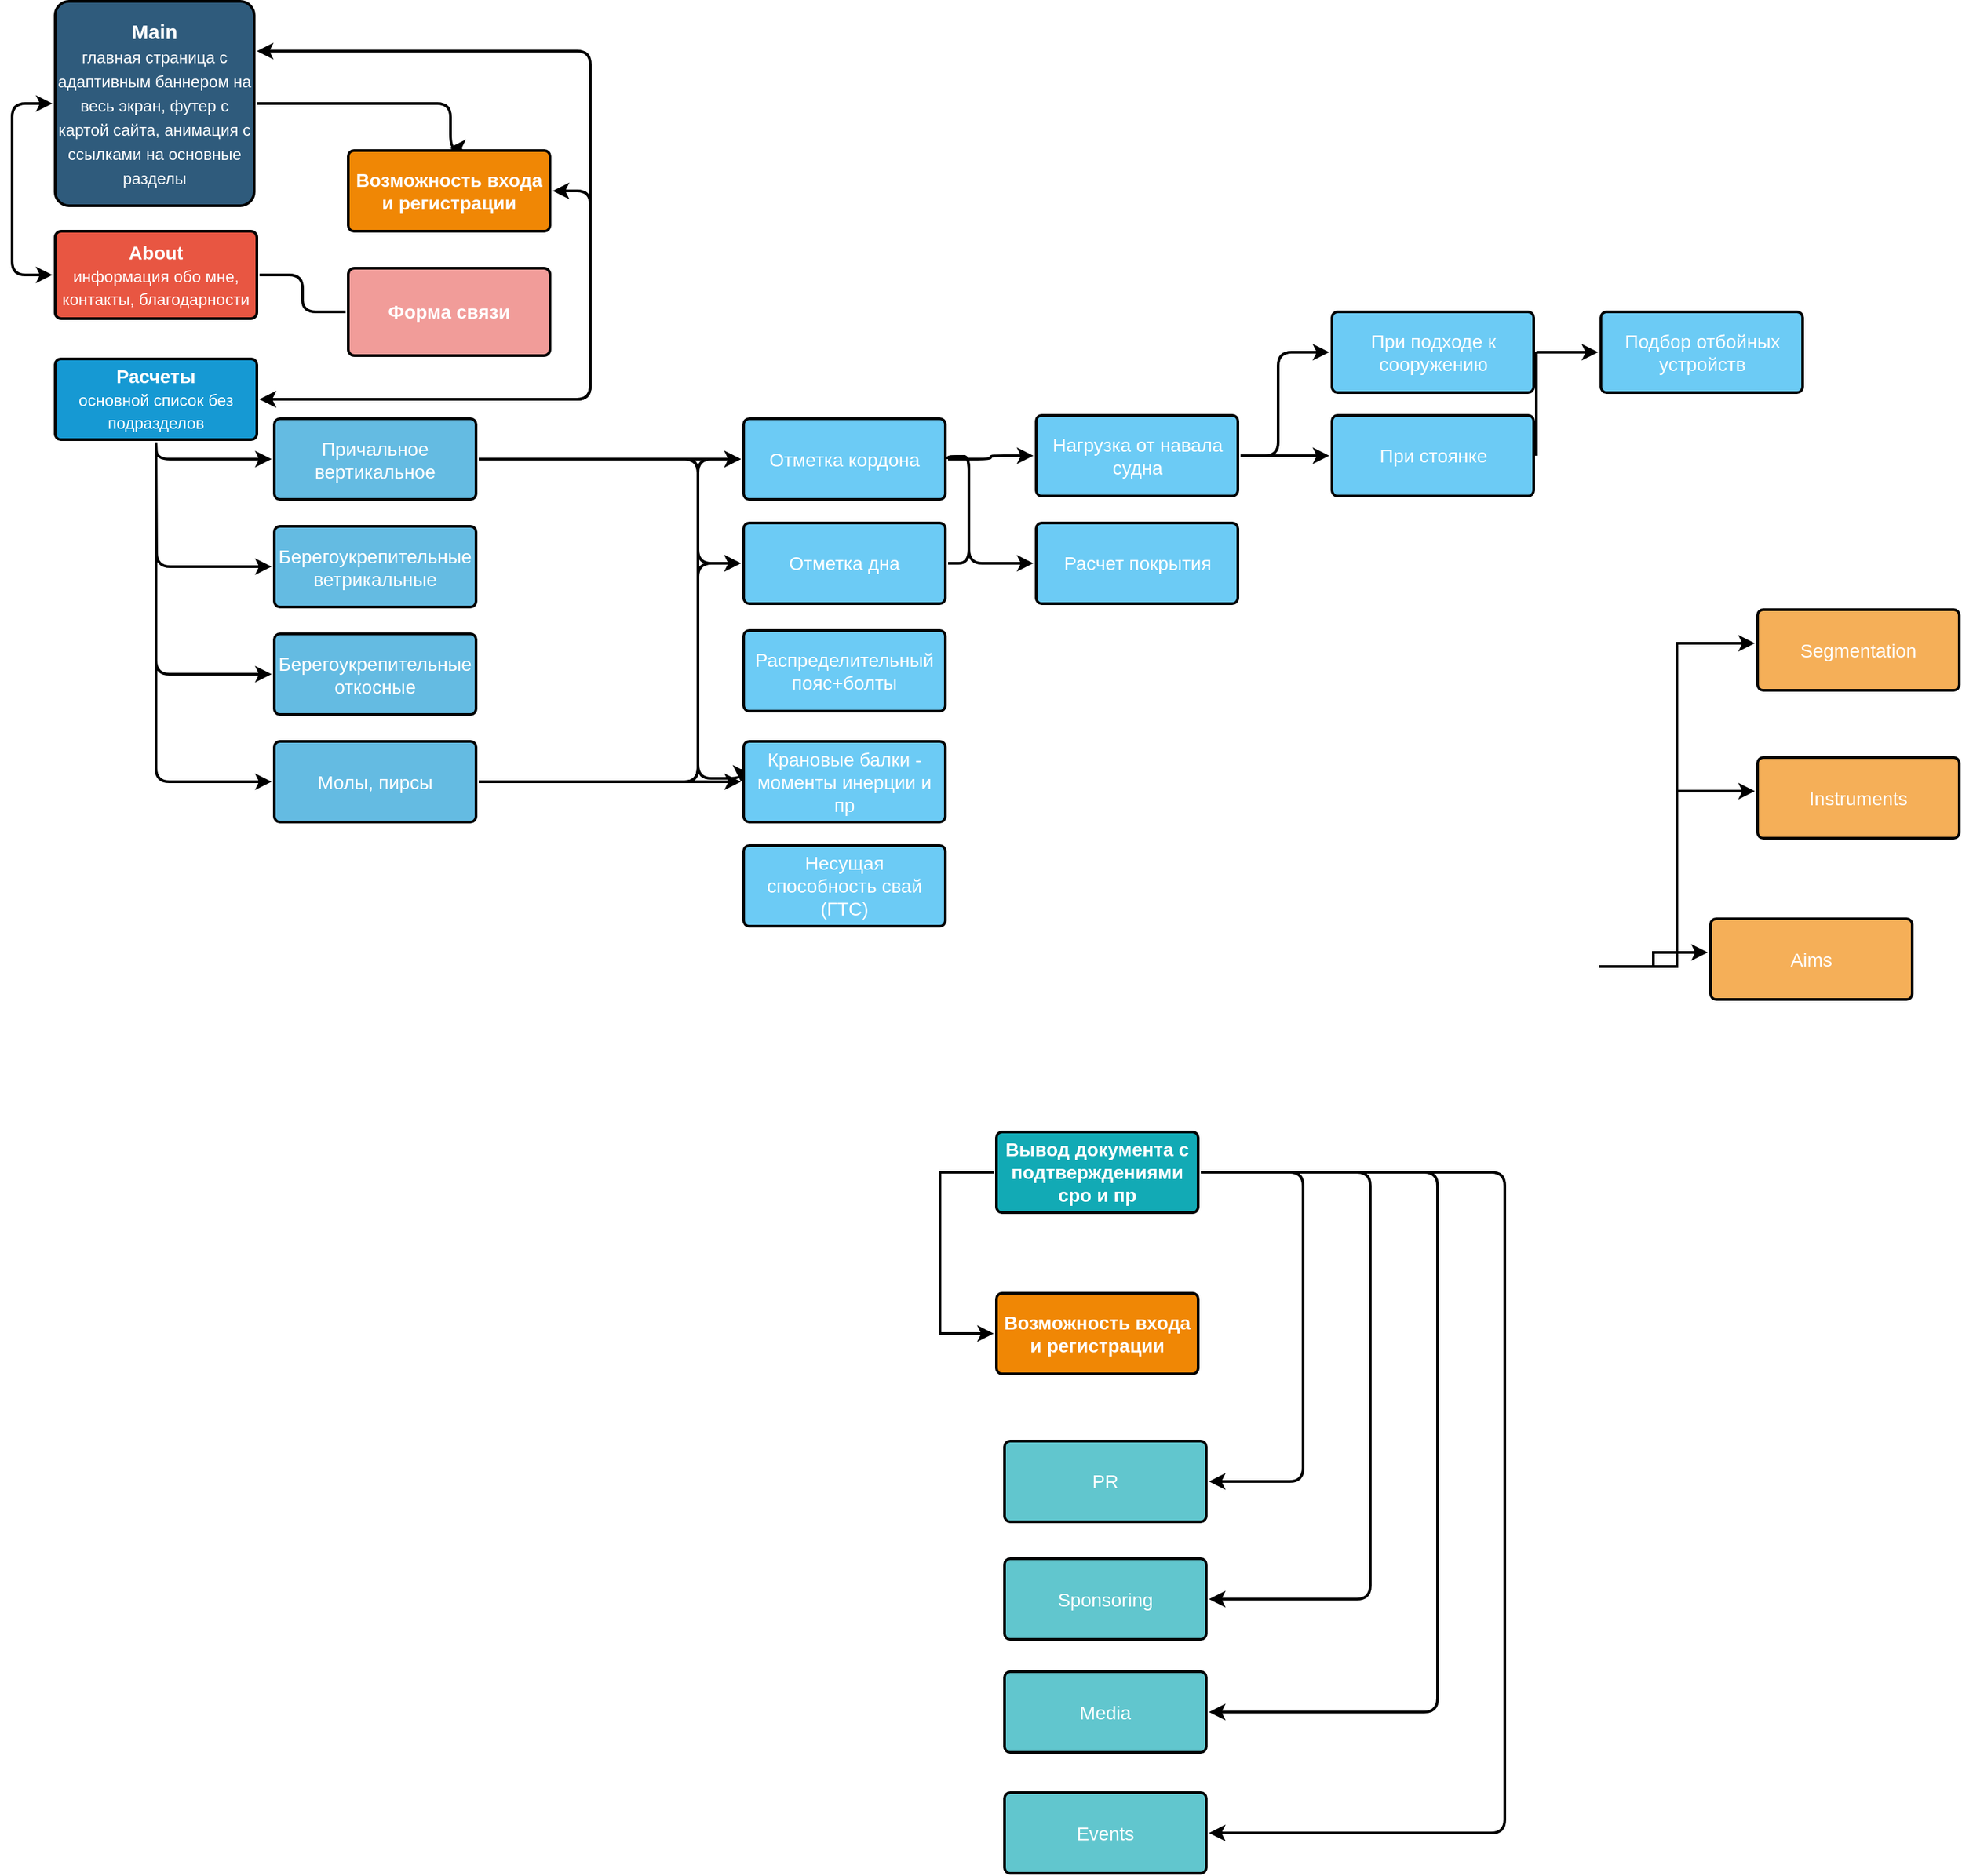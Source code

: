 <mxfile version="11.0.8" type="github"><diagram id="6a731a19-8d31-9384-78a2-239565b7b9f0" name="Page-1"><mxGraphModel dx="1563" dy="1079" grid="1" gridSize="10" guides="1" tooltips="1" connect="1" arrows="1" fold="1" page="1" pageScale="1" pageWidth="1169" pageHeight="827" background="#ffffff" math="0" shadow="0"><root><mxCell id="0"/><mxCell id="1" parent="0"/><mxCell id="1748" value="" style="edgeStyle=elbowEdgeStyle;rounded=1;jumpStyle=none;html=1;shadow=0;labelBackgroundColor=none;startArrow=classic;startFill=1;endArrow=classic;endFill=1;jettySize=auto;orthogonalLoop=1;strokeColor=#000000;strokeWidth=2;fontFamily=Helvetica;fontSize=16;fontColor=#23445D;spacing=5;entryX=0;entryY=0.5;entryDx=0;entryDy=0;exitX=0;exitY=0.5;exitDx=0;exitDy=0;" parent="1" source="1749" target="1753" edge="1"><mxGeometry relative="1" as="geometry"><mxPoint x="113.5" y="136" as="sourcePoint"/><Array as="points"><mxPoint x="40" y="160"/><mxPoint x="33.5" y="176"/></Array></mxGeometry></mxCell><mxCell id="V0S4Sb7-uBsaVgJkaVNg-1789" style="edgeStyle=elbowEdgeStyle;rounded=0;jumpStyle=none;orthogonalLoop=1;jettySize=auto;html=1;entryX=0;entryY=0.5;entryDx=0;entryDy=0;endArrow=classic;endFill=1;strokeColor=#000000;strokeWidth=2;fontSize=14;exitX=0;exitY=0.5;exitDx=0;exitDy=0;" parent="1" source="1771" target="1764" edge="1"><mxGeometry relative="1" as="geometry"><mxPoint x="770" y="800" as="sourcePoint"/><Array as="points"><mxPoint x="730" y="830"/><mxPoint x="730" y="840"/><mxPoint x="730" y="720"/><mxPoint x="730" y="800"/><mxPoint x="730" y="720"/><mxPoint x="730" y="670"/></Array></mxGeometry></mxCell><mxCell id="prWOM2Fcv-6kMDtfhxvp-1800" style="edgeStyle=orthogonalEdgeStyle;rounded=1;orthogonalLoop=1;jettySize=auto;html=1;exitX=1;exitY=0.5;exitDx=0;exitDy=0;entryX=0.5;entryY=0;entryDx=0;entryDy=0;endArrow=classic;endFill=1;strokeWidth=2;" edge="1" parent="1" source="1749" target="prWOM2Fcv-6kMDtfhxvp-1799"><mxGeometry relative="1" as="geometry"><Array as="points"><mxPoint x="366" y="95"/></Array></mxGeometry></mxCell><mxCell id="1749" value="Main&lt;br style=&quot;font-size: 15px&quot;&gt;&lt;span style=&quot;font-size: 12px ; font-weight: 400&quot;&gt;главная страница с адаптивным баннером на весь экран, футер с картой сайта, анимация с ссылками&amp;nbsp;на основные разделы&lt;/span&gt;" style="rounded=1;whiteSpace=wrap;html=1;shadow=0;labelBackgroundColor=none;strokeColor=#000000;strokeWidth=2;fillColor=#2F5B7C;fontFamily=Helvetica;fontSize=15;fontColor=#FFFFFF;align=center;fontStyle=1;spacing=0;arcSize=7;perimeterSpacing=2;" parent="1" vertex="1"><mxGeometry x="72" y="19" width="148" height="152" as="geometry"/></mxCell><mxCell id="V0S4Sb7-uBsaVgJkaVNg-1784" value="" style="edgeStyle=elbowEdgeStyle;rounded=1;orthogonalLoop=1;jettySize=auto;html=1;strokeColor=#000000;strokeWidth=2;fontSize=14;endArrow=none;endFill=0;" parent="1" source="1753" target="V0S4Sb7-uBsaVgJkaVNg-1783" edge="1"><mxGeometry relative="1" as="geometry"/></mxCell><mxCell id="1753" value="About&lt;br&gt;&lt;span style=&quot;font-size: 12px ; font-weight: 400&quot;&gt;информация обо мне, контакты, благодарности&lt;/span&gt;" style="rounded=1;whiteSpace=wrap;html=1;shadow=0;labelBackgroundColor=none;strokeColor=#000000;strokeWidth=2;fillColor=#e85642;fontFamily=Helvetica;fontSize=14;fontColor=#FFFFFF;align=center;spacing=5;fontStyle=1;arcSize=7;perimeterSpacing=2;" parent="1" vertex="1"><mxGeometry x="72" y="190" width="150" height="65" as="geometry"/></mxCell><mxCell id="V0S4Sb7-uBsaVgJkaVNg-1783" value="Форма связи" style="rounded=1;whiteSpace=wrap;html=1;shadow=0;labelBackgroundColor=none;strokeColor=#000000;strokeWidth=2;fillColor=#F19C99;fontFamily=Helvetica;fontSize=14;fontColor=#FFFFFF;align=center;spacing=5;fontStyle=1;arcSize=7;perimeterSpacing=2;" parent="1" vertex="1"><mxGeometry x="290" y="217.5" width="150" height="65" as="geometry"/></mxCell><mxCell id="1757" value="" style="edgeStyle=elbowEdgeStyle;jumpStyle=none;html=1;shadow=0;labelBackgroundColor=none;startArrow=none;startFill=0;endArrow=classic;endFill=1;jettySize=auto;orthogonalLoop=1;strokeColor=#000000;strokeWidth=2;fontFamily=Helvetica;fontSize=14;fontColor=#FFFFFF;spacing=5;exitX=0.5;exitY=1;exitDx=0;exitDy=0;entryX=0;entryY=0.5;entryDx=0;entryDy=0;rounded=1;" parent="1" source="1760" target="1763" edge="1"><mxGeometry relative="1" as="geometry"><Array as="points"><mxPoint x="147" y="449"/><mxPoint x="413.5" y="456"/></Array></mxGeometry></mxCell><mxCell id="1758" value="" style="edgeStyle=elbowEdgeStyle;jumpStyle=none;html=1;shadow=0;labelBackgroundColor=none;startArrow=none;startFill=0;endArrow=classic;endFill=1;jettySize=auto;orthogonalLoop=1;strokeColor=#000000;strokeWidth=2;fontFamily=Helvetica;fontSize=14;fontColor=#FFFFFF;spacing=5;entryX=0;entryY=0.5;entryDx=0;entryDy=0;exitX=0.5;exitY=1;exitDx=0;exitDy=0;rounded=1;" parent="1" source="1760" target="1762" edge="1"><mxGeometry relative="1" as="geometry"><Array as="points"><mxPoint x="147.5" y="446"/></Array></mxGeometry></mxCell><mxCell id="1759" value="" style="edgeStyle=elbowEdgeStyle;jumpStyle=none;html=1;shadow=0;labelBackgroundColor=none;startArrow=none;startFill=0;endArrow=classic;endFill=1;jettySize=auto;orthogonalLoop=1;strokeColor=#000000;strokeWidth=2;fontFamily=Helvetica;fontSize=14;fontColor=#FFFFFF;spacing=5;exitX=0.5;exitY=1;exitDx=0;exitDy=0;entryX=0;entryY=0.5;entryDx=0;entryDy=0;rounded=1;" parent="1" source="1760" target="1761" edge="1"><mxGeometry relative="1" as="geometry"><Array as="points"><mxPoint x="147.5" y="360"/><mxPoint x="243.5" y="366"/><mxPoint x="203.5" y="396"/><mxPoint x="223.5" y="396"/><mxPoint x="233.5" y="396"/><mxPoint x="273.5" y="356"/></Array></mxGeometry></mxCell><mxCell id="V0S4Sb7-uBsaVgJkaVNg-1788" style="edgeStyle=elbowEdgeStyle;rounded=1;jumpStyle=none;orthogonalLoop=1;jettySize=auto;html=1;exitX=1;exitY=0.5;exitDx=0;exitDy=0;entryX=1;entryY=0.25;entryDx=0;entryDy=0;endArrow=classic;endFill=1;strokeColor=#000000;strokeWidth=2;fontSize=14;startArrow=classic;startFill=1;" parent="1" source="1760" target="1749" edge="1"><mxGeometry relative="1" as="geometry"><Array as="points"><mxPoint x="470" y="160"/><mxPoint x="520" y="70"/><mxPoint x="520" y="250"/><mxPoint x="293.5" y="266"/></Array></mxGeometry></mxCell><mxCell id="prWOM2Fcv-6kMDtfhxvp-1784" style="edgeStyle=orthogonalEdgeStyle;orthogonalLoop=1;jettySize=auto;html=1;exitX=0.5;exitY=1;exitDx=0;exitDy=0;entryX=0;entryY=0.5;entryDx=0;entryDy=0;endArrow=classic;endFill=1;strokeWidth=2;rounded=1;" edge="1" parent="1" source="1760" target="prWOM2Fcv-6kMDtfhxvp-1779"><mxGeometry relative="1" as="geometry"><Array as="points"><mxPoint x="147" y="599"/></Array></mxGeometry></mxCell><mxCell id="1760" value="Расчеты&lt;br&gt;&lt;font style=&quot;font-size: 12px ; font-weight: normal&quot;&gt;основной список без подразделов&lt;/font&gt;" style="rounded=1;whiteSpace=wrap;html=1;shadow=0;labelBackgroundColor=none;strokeColor=#000000;strokeWidth=2;fillColor=#1699d3;fontFamily=Helvetica;fontSize=14;fontColor=#FFFFFF;align=center;spacing=5;fontStyle=1;arcSize=7;perimeterSpacing=2;" parent="1" vertex="1"><mxGeometry x="72" y="285" width="150" height="60" as="geometry"/></mxCell><mxCell id="prWOM2Fcv-6kMDtfhxvp-1812" style="edgeStyle=orthogonalEdgeStyle;rounded=1;comic=0;orthogonalLoop=1;jettySize=auto;html=1;exitX=1;exitY=0.5;exitDx=0;exitDy=0;entryX=0;entryY=0.5;entryDx=0;entryDy=0;startArrow=none;startFill=0;sourcePerimeterSpacing=0;endArrow=classic;endFill=1;strokeWidth=2;" edge="1" parent="1" source="1761" target="V0S4Sb7-uBsaVgJkaVNg-1811"><mxGeometry relative="1" as="geometry"/></mxCell><mxCell id="prWOM2Fcv-6kMDtfhxvp-1813" style="edgeStyle=orthogonalEdgeStyle;rounded=1;comic=0;orthogonalLoop=1;jettySize=auto;html=1;exitX=1;exitY=0.5;exitDx=0;exitDy=0;entryX=0;entryY=0.5;entryDx=0;entryDy=0;startArrow=none;startFill=0;sourcePerimeterSpacing=0;endArrow=classic;endFill=1;strokeWidth=2;" edge="1" parent="1" source="1761" target="V0S4Sb7-uBsaVgJkaVNg-1797"><mxGeometry relative="1" as="geometry"><Array as="points"><mxPoint x="550" y="360"/><mxPoint x="550" y="437"/></Array></mxGeometry></mxCell><mxCell id="prWOM2Fcv-6kMDtfhxvp-1816" style="edgeStyle=orthogonalEdgeStyle;rounded=1;comic=0;orthogonalLoop=1;jettySize=auto;html=1;exitX=1;exitY=0.5;exitDx=0;exitDy=0;entryX=0;entryY=0.5;entryDx=0;entryDy=0;startArrow=none;startFill=0;sourcePerimeterSpacing=0;endArrow=classic;endFill=1;strokeWidth=2;" edge="1" parent="1" source="1761" target="prWOM2Fcv-6kMDtfhxvp-1806"><mxGeometry relative="1" as="geometry"><Array as="points"><mxPoint x="550" y="360"/><mxPoint x="550" y="597"/></Array></mxGeometry></mxCell><mxCell id="1761" value="Причальное вертикальное" style="rounded=1;whiteSpace=wrap;html=1;shadow=0;labelBackgroundColor=none;strokeColor=#000000;strokeWidth=2;fillColor=#64bbe2;fontFamily=Helvetica;fontSize=14;fontColor=#FFFFFF;align=center;spacing=5;arcSize=7;perimeterSpacing=2;" parent="1" vertex="1"><mxGeometry x="235" y="329.5" width="150" height="60" as="geometry"/></mxCell><mxCell id="V0S4Sb7-uBsaVgJkaVNg-1797" value="Отметка дна" style="rounded=1;whiteSpace=wrap;html=1;shadow=0;labelBackgroundColor=none;strokeColor=#000000;strokeWidth=2;fillColor=#6CCBF5;fontFamily=Helvetica;fontSize=14;fontColor=#FFFFFF;align=center;spacing=5;arcSize=7;perimeterSpacing=2;" parent="1" vertex="1"><mxGeometry x="584" y="407" width="150" height="60" as="geometry"/></mxCell><mxCell id="prWOM2Fcv-6kMDtfhxvp-1804" value="Распределительный пояс+болты" style="rounded=1;whiteSpace=wrap;html=1;shadow=0;labelBackgroundColor=none;strokeColor=#000000;strokeWidth=2;fillColor=#6CCBF5;fontFamily=Helvetica;fontSize=14;fontColor=#FFFFFF;align=center;spacing=5;arcSize=7;perimeterSpacing=2;" vertex="1" parent="1"><mxGeometry x="584" y="487" width="150" height="60" as="geometry"/></mxCell><mxCell id="prWOM2Fcv-6kMDtfhxvp-1785" style="edgeStyle=orthogonalEdgeStyle;rounded=1;orthogonalLoop=1;jettySize=auto;html=1;exitX=1;exitY=0.5;exitDx=0;exitDy=0;entryX=1;entryY=0.5;entryDx=0;entryDy=0;endArrow=none;endFill=0;strokeWidth=2;" edge="1" parent="1" source="V0S4Sb7-uBsaVgJkaVNg-1811" target="V0S4Sb7-uBsaVgJkaVNg-1797"><mxGeometry relative="1" as="geometry"><Array as="points"><mxPoint x="751.5" y="357.5"/><mxPoint x="751.5" y="437.5"/></Array></mxGeometry></mxCell><mxCell id="prWOM2Fcv-6kMDtfhxvp-1788" style="edgeStyle=orthogonalEdgeStyle;rounded=1;orthogonalLoop=1;jettySize=auto;html=1;exitX=1;exitY=0.5;exitDx=0;exitDy=0;entryX=0;entryY=0.5;entryDx=0;entryDy=0;endArrow=classic;endFill=1;strokeWidth=2;" edge="1" parent="1" source="V0S4Sb7-uBsaVgJkaVNg-1811" target="prWOM2Fcv-6kMDtfhxvp-1786"><mxGeometry relative="1" as="geometry"/></mxCell><mxCell id="prWOM2Fcv-6kMDtfhxvp-1789" style="edgeStyle=orthogonalEdgeStyle;rounded=1;orthogonalLoop=1;jettySize=auto;html=1;exitX=1;exitY=0.5;exitDx=0;exitDy=0;entryX=0;entryY=0.5;entryDx=0;entryDy=0;endArrow=classic;endFill=1;strokeWidth=2;" edge="1" parent="1" source="V0S4Sb7-uBsaVgJkaVNg-1811" target="prWOM2Fcv-6kMDtfhxvp-1787"><mxGeometry relative="1" as="geometry"><Array as="points"><mxPoint x="751.5" y="357.5"/><mxPoint x="751.5" y="437.5"/></Array></mxGeometry></mxCell><mxCell id="V0S4Sb7-uBsaVgJkaVNg-1811" value="Отметка кордона" style="rounded=1;whiteSpace=wrap;html=1;shadow=0;labelBackgroundColor=none;strokeColor=#000000;strokeWidth=2;fillColor=#6CCBF5;fontFamily=Helvetica;fontSize=14;fontColor=#FFFFFF;align=center;spacing=5;arcSize=7;perimeterSpacing=2;" parent="1" vertex="1"><mxGeometry x="584" y="329.5" width="150" height="60" as="geometry"/></mxCell><mxCell id="1762" value="Берегоукрепительные ветрикальные" style="rounded=1;whiteSpace=wrap;html=1;shadow=0;labelBackgroundColor=none;strokeColor=#000000;strokeWidth=2;fillColor=#64bbe2;fontFamily=Helvetica;fontSize=14;fontColor=#FFFFFF;align=center;spacing=5;arcSize=7;perimeterSpacing=2;" parent="1" vertex="1"><mxGeometry x="235" y="409.5" width="150" height="60" as="geometry"/></mxCell><mxCell id="1763" value="Берегоукрепительные откосные" style="rounded=1;whiteSpace=wrap;html=1;shadow=0;labelBackgroundColor=none;strokeColor=#000000;strokeWidth=2;fillColor=#64bbe2;fontFamily=Helvetica;fontSize=14;fontColor=#FFFFFF;align=center;spacing=5;arcSize=7;perimeterSpacing=2;" parent="1" vertex="1"><mxGeometry x="235" y="489.5" width="150" height="60" as="geometry"/></mxCell><mxCell id="prWOM2Fcv-6kMDtfhxvp-1814" style="edgeStyle=orthogonalEdgeStyle;rounded=1;comic=0;orthogonalLoop=1;jettySize=auto;html=1;exitX=1;exitY=0.5;exitDx=0;exitDy=0;entryX=0;entryY=0.5;entryDx=0;entryDy=0;startArrow=none;startFill=0;sourcePerimeterSpacing=0;endArrow=classic;endFill=1;strokeWidth=2;" edge="1" parent="1" source="prWOM2Fcv-6kMDtfhxvp-1779" target="V0S4Sb7-uBsaVgJkaVNg-1797"><mxGeometry relative="1" as="geometry"><Array as="points"><mxPoint x="550" y="600"/><mxPoint x="550" y="437"/></Array></mxGeometry></mxCell><mxCell id="prWOM2Fcv-6kMDtfhxvp-1815" style="edgeStyle=orthogonalEdgeStyle;rounded=1;comic=0;orthogonalLoop=1;jettySize=auto;html=1;exitX=1;exitY=0.5;exitDx=0;exitDy=0;entryX=0;entryY=0.5;entryDx=0;entryDy=0;startArrow=none;startFill=0;sourcePerimeterSpacing=0;endArrow=classic;endFill=1;strokeWidth=2;" edge="1" parent="1" source="prWOM2Fcv-6kMDtfhxvp-1779" target="V0S4Sb7-uBsaVgJkaVNg-1811"><mxGeometry relative="1" as="geometry"><Array as="points"><mxPoint x="550" y="600"/><mxPoint x="550" y="360"/></Array></mxGeometry></mxCell><mxCell id="prWOM2Fcv-6kMDtfhxvp-1817" style="edgeStyle=orthogonalEdgeStyle;rounded=1;comic=0;orthogonalLoop=1;jettySize=auto;html=1;exitX=1;exitY=0.5;exitDx=0;exitDy=0;entryX=0;entryY=0.5;entryDx=0;entryDy=0;startArrow=none;startFill=0;sourcePerimeterSpacing=0;endArrow=classic;endFill=1;strokeWidth=2;" edge="1" parent="1" source="prWOM2Fcv-6kMDtfhxvp-1779" target="prWOM2Fcv-6kMDtfhxvp-1806"><mxGeometry relative="1" as="geometry"/></mxCell><mxCell id="prWOM2Fcv-6kMDtfhxvp-1779" value="Молы, пирсы" style="rounded=1;whiteSpace=wrap;html=1;shadow=0;labelBackgroundColor=none;strokeColor=#000000;strokeWidth=2;fillColor=#64bbe2;fontFamily=Helvetica;fontSize=14;fontColor=#FFFFFF;align=center;spacing=5;arcSize=7;perimeterSpacing=2;" vertex="1" parent="1"><mxGeometry x="235" y="569.5" width="150" height="60" as="geometry"/></mxCell><mxCell id="1764" value="Возможность входа и регистрации" style="rounded=1;whiteSpace=wrap;html=1;shadow=0;labelBackgroundColor=none;strokeColor=#000000;strokeWidth=2;fillColor=#F08705;fontFamily=Helvetica;fontSize=14;fontColor=#FFFFFF;align=center;spacing=5;fontStyle=1;arcSize=7;perimeterSpacing=2;" parent="1" vertex="1"><mxGeometry x="772" y="980" width="150" height="60" as="geometry"/></mxCell><mxCell id="1765" value="Aims&lt;br&gt;" style="rounded=1;whiteSpace=wrap;html=1;shadow=0;labelBackgroundColor=none;strokeColor=#000000;strokeWidth=2;fillColor=#f5af58;fontFamily=Helvetica;fontSize=14;fontColor=#FFFFFF;align=center;spacing=5;arcSize=7;perimeterSpacing=2;" parent="1" vertex="1"><mxGeometry x="1303" y="701.5" width="150" height="60" as="geometry"/></mxCell><mxCell id="1766" value="" style="edgeStyle=elbowEdgeStyle;rounded=0;jumpStyle=none;html=1;shadow=0;labelBackgroundColor=none;startArrow=none;startFill=0;endArrow=classic;endFill=1;jettySize=auto;orthogonalLoop=1;strokeColor=#000000;strokeWidth=2;fontFamily=Helvetica;fontSize=14;fontColor=#FFFFFF;spacing=5;" parent="1" edge="1"><mxGeometry relative="1" as="geometry"><mxPoint x="1220" y="737" as="sourcePoint"/><mxPoint x="1301" y="726.5" as="targetPoint"/></mxGeometry></mxCell><mxCell id="1767" value="Instruments" style="rounded=1;whiteSpace=wrap;html=1;shadow=0;labelBackgroundColor=none;strokeColor=#000000;strokeWidth=2;fillColor=#f5af58;fontFamily=Helvetica;fontSize=14;fontColor=#FFFFFF;align=center;spacing=5;arcSize=7;perimeterSpacing=2;" parent="1" vertex="1"><mxGeometry x="1338" y="581.5" width="150" height="60" as="geometry"/></mxCell><mxCell id="1768" value="" style="edgeStyle=elbowEdgeStyle;rounded=0;jumpStyle=none;html=1;shadow=0;labelBackgroundColor=none;startArrow=none;startFill=0;endArrow=classic;endFill=1;jettySize=auto;orthogonalLoop=1;strokeColor=#000000;strokeWidth=2;fontFamily=Helvetica;fontSize=14;fontColor=#FFFFFF;spacing=5;" parent="1" edge="1"><mxGeometry relative="1" as="geometry"><mxPoint x="1220" y="737" as="sourcePoint"/><mxPoint x="1336" y="606.5" as="targetPoint"/></mxGeometry></mxCell><mxCell id="1769" value="Segmentation" style="rounded=1;whiteSpace=wrap;html=1;shadow=0;labelBackgroundColor=none;strokeColor=#000000;strokeWidth=2;fillColor=#f5af58;fontFamily=Helvetica;fontSize=14;fontColor=#FFFFFF;align=center;spacing=5;arcSize=7;perimeterSpacing=2;" parent="1" vertex="1"><mxGeometry x="1338" y="471.5" width="150" height="60" as="geometry"/></mxCell><mxCell id="1770" value="" style="edgeStyle=elbowEdgeStyle;rounded=0;jumpStyle=none;html=1;shadow=0;labelBackgroundColor=none;startArrow=none;startFill=0;endArrow=classic;endFill=1;jettySize=auto;orthogonalLoop=1;strokeColor=#000000;strokeWidth=2;fontFamily=Helvetica;fontSize=14;fontColor=#FFFFFF;spacing=5;" parent="1" edge="1"><mxGeometry relative="1" as="geometry"><mxPoint x="1220" y="737" as="sourcePoint"/><mxPoint x="1336" y="496.5" as="targetPoint"/></mxGeometry></mxCell><mxCell id="1771" value="Вывод документа с подтверждениями сро и пр" style="rounded=1;whiteSpace=wrap;html=1;shadow=0;labelBackgroundColor=none;strokeColor=#000000;strokeWidth=2;fillColor=#12aab5;fontFamily=Helvetica;fontSize=14;fontColor=#FFFFFF;align=center;spacing=5;fontStyle=1;arcSize=7;perimeterSpacing=2;" parent="1" vertex="1"><mxGeometry x="772" y="860.0" width="150" height="60" as="geometry"/></mxCell><mxCell id="1772" value="Events" style="rounded=1;whiteSpace=wrap;html=1;shadow=0;labelBackgroundColor=none;strokeColor=#000000;strokeWidth=2;fillColor=#61c6ce;fontFamily=Helvetica;fontSize=14;fontColor=#FFFFFF;align=center;spacing=5;fontStyle=0;arcSize=7;perimeterSpacing=2;" parent="1" vertex="1"><mxGeometry x="778" y="1351.5" width="150" height="60" as="geometry"/></mxCell><mxCell id="1773" value="" style="edgeStyle=elbowEdgeStyle;rounded=1;jumpStyle=none;html=1;shadow=0;labelBackgroundColor=none;startArrow=none;startFill=0;jettySize=auto;orthogonalLoop=1;strokeColor=#000000;strokeWidth=2;fontFamily=Helvetica;fontSize=14;fontColor=#FFFFFF;spacing=5;fontStyle=1;fillColor=#b0e3e6;" parent="1" source="1771" target="1772" edge="1"><mxGeometry relative="1" as="geometry"><Array as="points"><mxPoint x="1150" y="850"/><mxPoint x="1140" y="870"/></Array></mxGeometry></mxCell><mxCell id="1774" value="Media" style="rounded=1;whiteSpace=wrap;html=1;shadow=0;labelBackgroundColor=none;strokeColor=#000000;strokeWidth=2;fillColor=#61c6ce;fontFamily=Helvetica;fontSize=14;fontColor=#FFFFFF;align=center;spacing=5;fontStyle=0;arcSize=7;perimeterSpacing=2;" parent="1" vertex="1"><mxGeometry x="778" y="1261.5" width="150" height="60" as="geometry"/></mxCell><mxCell id="1775" value="" style="edgeStyle=elbowEdgeStyle;rounded=1;jumpStyle=none;html=1;shadow=0;labelBackgroundColor=none;startArrow=none;startFill=0;jettySize=auto;orthogonalLoop=1;strokeColor=#000000;strokeWidth=2;fontFamily=Helvetica;fontSize=14;fontColor=#FFFFFF;spacing=5;fontStyle=1;fillColor=#b0e3e6;" parent="1" source="1771" target="1774" edge="1"><mxGeometry relative="1" as="geometry"><Array as="points"><mxPoint x="1100" y="840"/><mxPoint x="1110" y="880"/><mxPoint x="1443.5" y="863"/></Array></mxGeometry></mxCell><mxCell id="1776" value="Sponsoring" style="rounded=1;whiteSpace=wrap;html=1;shadow=0;labelBackgroundColor=none;strokeColor=#000000;strokeWidth=2;fillColor=#61c6ce;fontFamily=Helvetica;fontSize=14;fontColor=#FFFFFF;align=center;spacing=5;fontStyle=0;arcSize=7;perimeterSpacing=2;" parent="1" vertex="1"><mxGeometry x="778" y="1177.5" width="150" height="60" as="geometry"/></mxCell><mxCell id="1777" value="" style="edgeStyle=elbowEdgeStyle;rounded=1;jumpStyle=none;html=1;shadow=0;labelBackgroundColor=none;startArrow=none;startFill=0;jettySize=auto;orthogonalLoop=1;strokeColor=#000000;strokeWidth=2;fontFamily=Helvetica;fontSize=14;fontColor=#FFFFFF;spacing=5;fontStyle=1;fillColor=#b0e3e6;exitX=1;exitY=0.5;exitDx=0;exitDy=0;" parent="1" source="1771" target="1776" edge="1"><mxGeometry relative="1" as="geometry"><Array as="points"><mxPoint x="1050" y="920"/><mxPoint x="1443.5" y="807"/></Array></mxGeometry></mxCell><mxCell id="1778" value="PR" style="rounded=1;whiteSpace=wrap;html=1;shadow=0;labelBackgroundColor=none;strokeColor=#000000;strokeWidth=2;fillColor=#61c6ce;fontFamily=Helvetica;fontSize=14;fontColor=#FFFFFF;align=center;spacing=5;fontStyle=0;arcSize=7;perimeterSpacing=2;" parent="1" vertex="1"><mxGeometry x="778" y="1090" width="150" height="60" as="geometry"/></mxCell><mxCell id="1779" value="" style="edgeStyle=elbowEdgeStyle;rounded=1;jumpStyle=none;html=1;shadow=0;labelBackgroundColor=none;startArrow=none;startFill=0;jettySize=auto;orthogonalLoop=1;strokeColor=#000000;strokeWidth=2;fontFamily=Helvetica;fontSize=14;fontColor=#FFFFFF;spacing=5;fontStyle=1;fillColor=#b0e3e6;exitX=1;exitY=0.5;exitDx=0;exitDy=0;" parent="1" source="1771" target="1778" edge="1"><mxGeometry relative="1" as="geometry"><Array as="points"><mxPoint x="1000" y="880"/><mxPoint x="1273.5" y="807"/><mxPoint x="1443.5" y="777"/></Array></mxGeometry></mxCell><mxCell id="prWOM2Fcv-6kMDtfhxvp-1792" style="edgeStyle=orthogonalEdgeStyle;rounded=1;orthogonalLoop=1;jettySize=auto;html=1;exitX=1;exitY=0.5;exitDx=0;exitDy=0;entryX=0;entryY=0.5;entryDx=0;entryDy=0;endArrow=classic;endFill=1;strokeWidth=2;" edge="1" parent="1" source="prWOM2Fcv-6kMDtfhxvp-1786" target="prWOM2Fcv-6kMDtfhxvp-1790"><mxGeometry relative="1" as="geometry"/></mxCell><mxCell id="prWOM2Fcv-6kMDtfhxvp-1793" style="edgeStyle=orthogonalEdgeStyle;rounded=1;orthogonalLoop=1;jettySize=auto;html=1;exitX=1;exitY=0.5;exitDx=0;exitDy=0;entryX=0;entryY=0.5;entryDx=0;entryDy=0;endArrow=classic;endFill=1;strokeWidth=2;" edge="1" parent="1" source="prWOM2Fcv-6kMDtfhxvp-1786" target="prWOM2Fcv-6kMDtfhxvp-1791"><mxGeometry relative="1" as="geometry"><Array as="points"><mxPoint x="981.5" y="357.5"/><mxPoint x="981.5" y="280.5"/></Array></mxGeometry></mxCell><mxCell id="prWOM2Fcv-6kMDtfhxvp-1786" value="Нагрузка от навала судна" style="rounded=1;whiteSpace=wrap;html=1;shadow=0;labelBackgroundColor=none;strokeColor=#000000;strokeWidth=2;fillColor=#6CCBF5;fontFamily=Helvetica;fontSize=14;fontColor=#FFFFFF;align=center;spacing=5;arcSize=7;perimeterSpacing=2;" vertex="1" parent="1"><mxGeometry x="801.5" y="327" width="150" height="60" as="geometry"/></mxCell><mxCell id="prWOM2Fcv-6kMDtfhxvp-1787" value="Расчет покрытия" style="rounded=1;whiteSpace=wrap;html=1;shadow=0;labelBackgroundColor=none;strokeColor=#000000;strokeWidth=2;fillColor=#6CCBF5;fontFamily=Helvetica;fontSize=14;fontColor=#FFFFFF;align=center;spacing=5;arcSize=7;perimeterSpacing=2;" vertex="1" parent="1"><mxGeometry x="801.5" y="407" width="150" height="60" as="geometry"/></mxCell><mxCell id="prWOM2Fcv-6kMDtfhxvp-1790" value="При стоянке" style="rounded=1;whiteSpace=wrap;html=1;shadow=0;labelBackgroundColor=none;strokeColor=#000000;strokeWidth=2;fillColor=#6CCBF5;fontFamily=Helvetica;fontSize=14;fontColor=#FFFFFF;align=center;spacing=5;arcSize=7;perimeterSpacing=2;" vertex="1" parent="1"><mxGeometry x="1021.5" y="327" width="150" height="60" as="geometry"/></mxCell><mxCell id="prWOM2Fcv-6kMDtfhxvp-1794" style="edgeStyle=orthogonalEdgeStyle;rounded=1;orthogonalLoop=1;jettySize=auto;html=1;exitX=1;exitY=0.5;exitDx=0;exitDy=0;entryX=1;entryY=0.5;entryDx=0;entryDy=0;endArrow=none;endFill=0;strokeWidth=2;" edge="1" parent="1" source="prWOM2Fcv-6kMDtfhxvp-1791" target="prWOM2Fcv-6kMDtfhxvp-1790"><mxGeometry relative="1" as="geometry"/></mxCell><mxCell id="prWOM2Fcv-6kMDtfhxvp-1798" style="edgeStyle=orthogonalEdgeStyle;rounded=1;orthogonalLoop=1;jettySize=auto;html=1;exitX=1;exitY=0.5;exitDx=0;exitDy=0;entryX=0;entryY=0.5;entryDx=0;entryDy=0;endArrow=classic;endFill=1;strokeWidth=2;" edge="1" parent="1" source="prWOM2Fcv-6kMDtfhxvp-1791" target="prWOM2Fcv-6kMDtfhxvp-1795"><mxGeometry relative="1" as="geometry"/></mxCell><mxCell id="prWOM2Fcv-6kMDtfhxvp-1791" value="При подходе к сооружению" style="rounded=1;whiteSpace=wrap;html=1;shadow=0;labelBackgroundColor=none;strokeColor=#000000;strokeWidth=2;fillColor=#6CCBF5;fontFamily=Helvetica;fontSize=14;fontColor=#FFFFFF;align=center;spacing=5;arcSize=7;perimeterSpacing=2;" vertex="1" parent="1"><mxGeometry x="1021.5" y="250" width="150" height="60" as="geometry"/></mxCell><mxCell id="prWOM2Fcv-6kMDtfhxvp-1795" value="Подбор отбойных устройств" style="rounded=1;whiteSpace=wrap;html=1;shadow=0;labelBackgroundColor=none;strokeColor=#000000;strokeWidth=2;fillColor=#6CCBF5;fontFamily=Helvetica;fontSize=14;fontColor=#FFFFFF;align=center;spacing=5;arcSize=7;perimeterSpacing=2;" vertex="1" parent="1"><mxGeometry x="1221.5" y="250" width="150" height="60" as="geometry"/></mxCell><mxCell id="prWOM2Fcv-6kMDtfhxvp-1802" style="edgeStyle=orthogonalEdgeStyle;rounded=1;orthogonalLoop=1;jettySize=auto;html=1;exitX=1;exitY=0.5;exitDx=0;exitDy=0;entryX=1;entryY=0.5;entryDx=0;entryDy=0;startArrow=classic;startFill=1;endArrow=classic;endFill=1;strokeWidth=2;" edge="1" parent="1" source="prWOM2Fcv-6kMDtfhxvp-1799" target="1760"><mxGeometry relative="1" as="geometry"><Array as="points"><mxPoint x="470" y="160"/><mxPoint x="470" y="315"/></Array></mxGeometry></mxCell><mxCell id="prWOM2Fcv-6kMDtfhxvp-1799" value="Возможность входа и регистрации" style="rounded=1;whiteSpace=wrap;html=1;shadow=0;labelBackgroundColor=none;strokeColor=#000000;strokeWidth=2;fillColor=#F08705;fontFamily=Helvetica;fontSize=14;fontColor=#FFFFFF;align=center;spacing=5;fontStyle=1;arcSize=7;perimeterSpacing=2;" vertex="1" parent="1"><mxGeometry x="290" y="130" width="150" height="60" as="geometry"/></mxCell><mxCell id="prWOM2Fcv-6kMDtfhxvp-1806" value="Крановые балки - моменты инерции и пр" style="rounded=1;whiteSpace=wrap;html=1;shadow=0;labelBackgroundColor=none;strokeColor=#000000;strokeWidth=2;fillColor=#6CCBF5;fontFamily=Helvetica;fontSize=14;fontColor=#FFFFFF;align=center;spacing=5;arcSize=7;perimeterSpacing=2;" vertex="1" parent="1"><mxGeometry x="584" y="569.5" width="150" height="60" as="geometry"/></mxCell><mxCell id="prWOM2Fcv-6kMDtfhxvp-1807" value="Несущая способность свай (ГТС)" style="rounded=1;whiteSpace=wrap;html=1;shadow=0;labelBackgroundColor=none;strokeColor=#000000;strokeWidth=2;fillColor=#6CCBF5;fontFamily=Helvetica;fontSize=14;fontColor=#FFFFFF;align=center;spacing=5;arcSize=7;perimeterSpacing=2;" vertex="1" parent="1"><mxGeometry x="584" y="647" width="150" height="60" as="geometry"/></mxCell></root></mxGraphModel></diagram></mxfile>